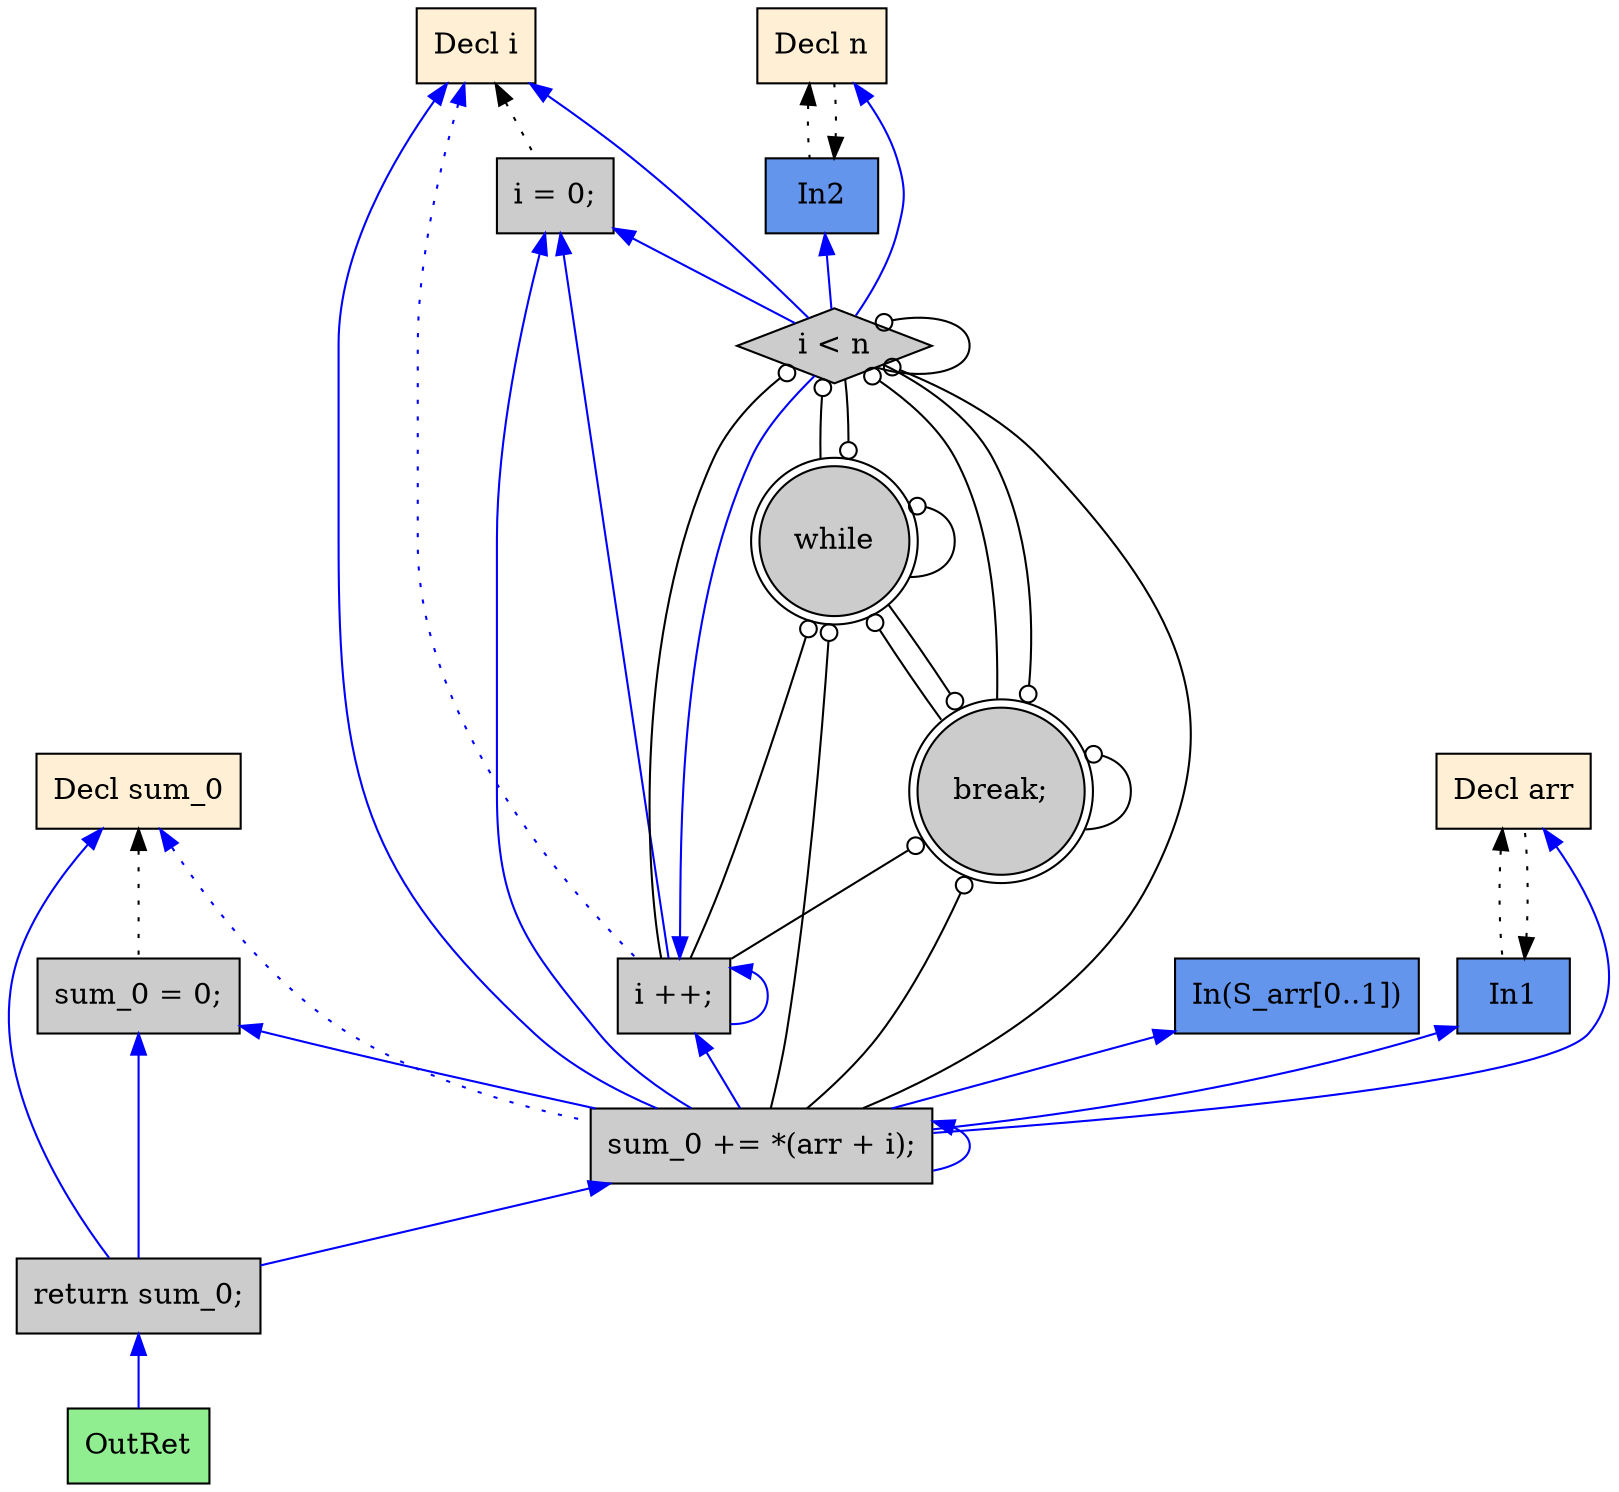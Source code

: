 digraph G {
  rankdir=TB;
  node [style=filled];
  2 [shape=box, fillcolor="#FFEFD5", label="Decl arr"];
  3 [shape=box, fillcolor="#6495ED", label="In1"];
  4 [shape=box, fillcolor="#FFEFD5", label="Decl n"];
  5 [shape=box, fillcolor="#6495ED", label="In2"];
  6 [shape=box, fillcolor="#FFEFD5", label="Decl sum_0"];
  7 [shape=box, fillcolor="#FFEFD5", label="Decl i"];
  8 [shape=box, fillcolor="#CCCCCC", label="sum_0 = 0;"];
  9 [shape=box, fillcolor="#CCCCCC", label="i = 0;"];
  10 [shape=doublecircle, fillcolor="#CCCCCC", label="while"];
  11 [shape=diamond, fillcolor="#CCCCCC", label="i < n"];
  12 [shape=box, fillcolor="#CCCCCC", label="sum_0 += *(arr + i);"];
  13 [shape=box, fillcolor="#CCCCCC", label="i ++;"];
  14 [shape=doublecircle, fillcolor="#CCCCCC", label="break;"];
  15 [shape=box, fillcolor="#CCCCCC", label="return sum_0;"];
  16 [shape=box, fillcolor="#90EE90", label="OutRet"];
  17 [shape=box, fillcolor="#6495ED", label="In(S_arr[0..1])"];
  
  
  edge [dir=back];
  3 -> 2 [style=dotted, color="#000000"];
  2 -> 3 [style=dotted, color="#000000"];
  5 -> 4 [style=dotted, color="#000000"];
  4 -> 5 [style=dotted, color="#000000"];
  6 -> 8 [style=dotted, color="#000000"];
  7 -> 9 [style=dotted, color="#000000"];
  10 -> 10 [arrowtail=odot, color="#000000"];
  11 -> 10 [arrowtail=odot, color="#000000"];
  14 -> 10 [arrowtail=odot, color="#000000"];
  4 -> 11 [color="#0000FF"];
  5 -> 11 [color="#0000FF"];
  7 -> 11 [color="#0000FF"];
  9 -> 11 [color="#0000FF"];
  10 -> 11 [arrowtail=odot, color="#000000"];
  11 -> 11 [arrowtail=odot, color="#000000"];
  13 -> 11 [color="#0000FF"];
  14 -> 11 [arrowtail=odot, color="#000000"];
  2 -> 12 [color="#0000FF"];
  3 -> 12 [color="#0000FF"];
  6 -> 12 [style=dotted, color="#0000FF"];
  7 -> 12 [color="#0000FF"];
  8 -> 12 [color="#0000FF"];
  9 -> 12 [color="#0000FF"];
  10 -> 12 [arrowtail=odot, color="#000000"];
  11 -> 12 [arrowtail=odot, color="#000000"];
  12 -> 12 [color="#0000FF"];
  13 -> 12 [color="#0000FF"];
  14 -> 12 [arrowtail=odot, color="#000000"];
  17 -> 12 [color="#0000FF"];
  7 -> 13 [style=dotted, color="#0000FF"];
  9 -> 13 [color="#0000FF"];
  10 -> 13 [arrowtail=odot, color="#000000"];
  11 -> 13 [arrowtail=odot, color="#000000"];
  13 -> 13 [color="#0000FF"];
  14 -> 13 [arrowtail=odot, color="#000000"];
  10 -> 14 [arrowtail=odot, color="#000000"];
  11 -> 14 [arrowtail=odot, color="#000000"];
  14 -> 14 [arrowtail=odot, color="#000000"];
  6 -> 15 [color="#0000FF"];
  8 -> 15 [color="#0000FF"];
  12 -> 15 [color="#0000FF"];
  15 -> 16 [color="#0000FF"];
  
  }